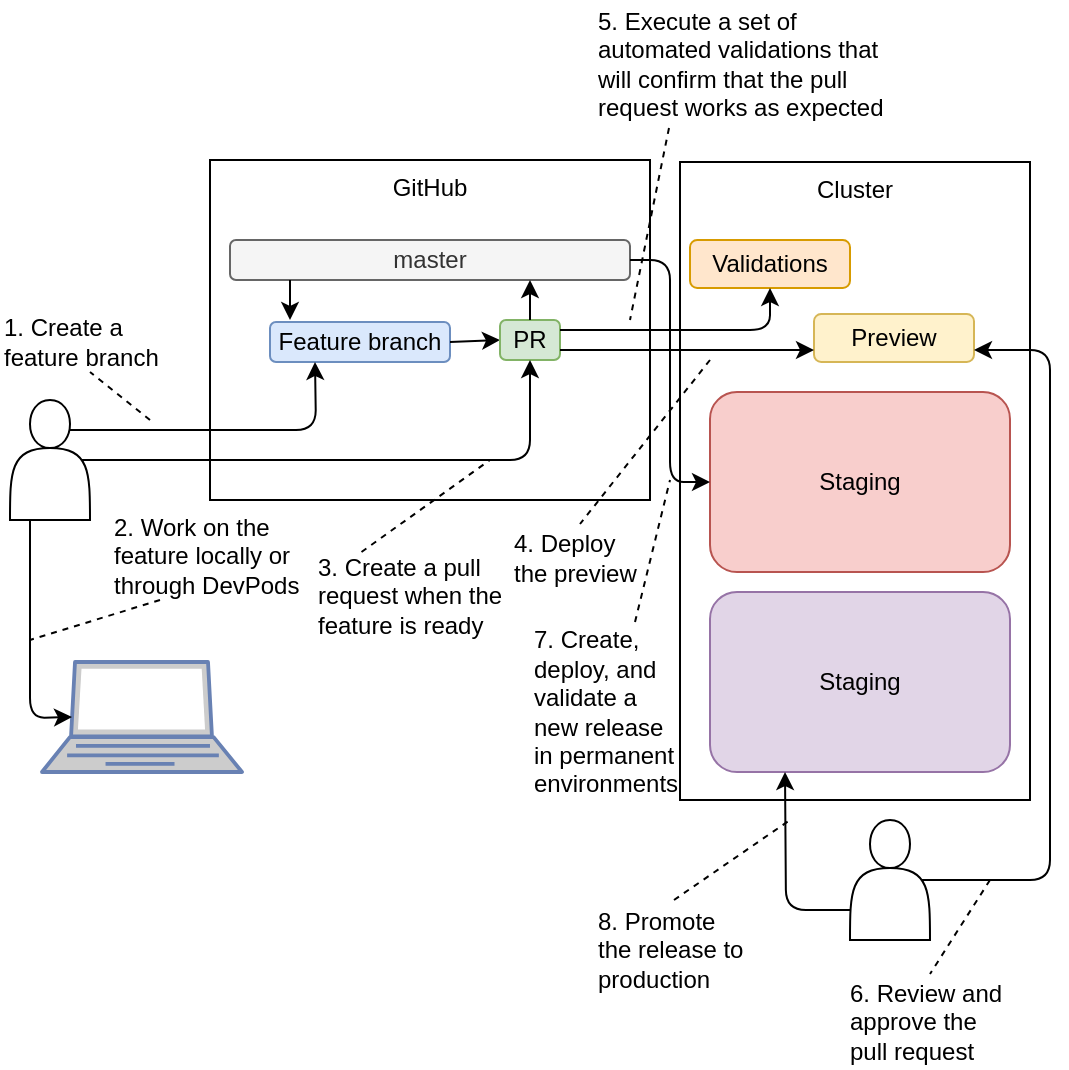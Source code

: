 <mxfile version="10.5.3" type="device"><diagram id="3FO_e3_z5ApvkgtuVRcH" name="Page-1"><mxGraphModel dx="648" dy="756" grid="1" gridSize="10" guides="1" tooltips="1" connect="1" arrows="1" fold="1" page="1" pageScale="1" pageWidth="850" pageHeight="1100" math="0" shadow="0"><root><mxCell id="0"/><mxCell id="1" parent="0"/><mxCell id="Cz4VcOnjfmEvfkUquG78-37" value="Cluster" style="rounded=0;whiteSpace=wrap;html=1;align=center;verticalAlign=top;" vertex="1" parent="1"><mxGeometry x="485" y="91" width="175" height="319" as="geometry"/></mxCell><mxCell id="Cz4VcOnjfmEvfkUquG78-2" value="GitHub" style="rounded=0;whiteSpace=wrap;html=1;verticalAlign=top;" vertex="1" parent="1"><mxGeometry x="250" y="90" width="220" height="170" as="geometry"/></mxCell><mxCell id="Cz4VcOnjfmEvfkUquG78-3" value="master" style="rounded=1;whiteSpace=wrap;html=1;fillColor=#f5f5f5;strokeColor=#666666;fontColor=#333333;" vertex="1" parent="1"><mxGeometry x="260" y="130" width="200" height="20" as="geometry"/></mxCell><mxCell id="Cz4VcOnjfmEvfkUquG78-4" value="Feature branch" style="rounded=1;whiteSpace=wrap;html=1;fillColor=#dae8fc;strokeColor=#6c8ebf;" vertex="1" parent="1"><mxGeometry x="280" y="171" width="90" height="20" as="geometry"/></mxCell><mxCell id="Cz4VcOnjfmEvfkUquG78-5" value="" style="endArrow=classic;html=1;exitX=0.15;exitY=1;exitDx=0;exitDy=0;exitPerimeter=0;" edge="1" parent="1" source="Cz4VcOnjfmEvfkUquG78-3"><mxGeometry width="50" height="50" relative="1" as="geometry"><mxPoint x="240" y="390" as="sourcePoint"/><mxPoint x="290" y="170" as="targetPoint"/></mxGeometry></mxCell><mxCell id="Cz4VcOnjfmEvfkUquG78-6" value="" style="endArrow=classic;html=1;exitX=0.75;exitY=0.25;exitDx=0;exitDy=0;exitPerimeter=0;entryX=0.25;entryY=1;entryDx=0;entryDy=0;" edge="1" parent="1" source="Cz4VcOnjfmEvfkUquG78-20" target="Cz4VcOnjfmEvfkUquG78-4"><mxGeometry width="50" height="50" relative="1" as="geometry"><mxPoint x="230" y="130" as="sourcePoint"/><mxPoint x="280" y="181" as="targetPoint"/><Array as="points"><mxPoint x="303" y="225"/></Array></mxGeometry></mxCell><mxCell id="Cz4VcOnjfmEvfkUquG78-7" value="&lt;div&gt;1. Create a feature branch&lt;/div&gt;" style="text;html=1;strokeColor=none;fillColor=none;align=left;verticalAlign=middle;whiteSpace=wrap;rounded=0;" vertex="1" parent="1"><mxGeometry x="145" y="166" width="90" height="30" as="geometry"/></mxCell><mxCell id="Cz4VcOnjfmEvfkUquG78-8" value="" style="endArrow=none;dashed=1;html=1;entryX=0.5;entryY=1;entryDx=0;entryDy=0;" edge="1" parent="1" target="Cz4VcOnjfmEvfkUquG78-7"><mxGeometry width="50" height="50" relative="1" as="geometry"><mxPoint x="220" y="220" as="sourcePoint"/><mxPoint x="270" y="340" as="targetPoint"/></mxGeometry></mxCell><mxCell id="Cz4VcOnjfmEvfkUquG78-9" value="" style="fontColor=#0066CC;verticalAlign=top;verticalLabelPosition=bottom;labelPosition=center;align=center;html=1;outlineConnect=0;fillColor=#CCCCCC;strokeColor=#6881B3;gradientColor=none;gradientDirection=north;strokeWidth=2;shape=mxgraph.networks.laptop;" vertex="1" parent="1"><mxGeometry x="166" y="341" width="100" height="55" as="geometry"/></mxCell><mxCell id="Cz4VcOnjfmEvfkUquG78-10" value="" style="endArrow=classic;html=1;entryX=0.15;entryY=0.5;entryDx=0;entryDy=0;entryPerimeter=0;exitX=0.25;exitY=1;exitDx=0;exitDy=0;" edge="1" parent="1" source="Cz4VcOnjfmEvfkUquG78-20" target="Cz4VcOnjfmEvfkUquG78-9"><mxGeometry width="50" height="50" relative="1" as="geometry"><mxPoint x="180" y="310" as="sourcePoint"/><mxPoint x="320" y="450" as="targetPoint"/><Array as="points"><mxPoint x="160" y="369"/></Array></mxGeometry></mxCell><mxCell id="Cz4VcOnjfmEvfkUquG78-11" value="&lt;div&gt;2.&amp;nbsp;&lt;span&gt;Work on the feature locally or through DevPods&lt;/span&gt;&lt;/div&gt;" style="text;html=1;strokeColor=none;fillColor=none;align=left;verticalAlign=middle;whiteSpace=wrap;rounded=0;" vertex="1" parent="1"><mxGeometry x="200" y="266" width="100" height="44" as="geometry"/></mxCell><mxCell id="Cz4VcOnjfmEvfkUquG78-12" value="" style="endArrow=none;dashed=1;html=1;exitX=0.25;exitY=1;exitDx=0;exitDy=0;" edge="1" parent="1" source="Cz4VcOnjfmEvfkUquG78-11"><mxGeometry width="50" height="50" relative="1" as="geometry"><mxPoint x="190" y="510" as="sourcePoint"/><mxPoint x="160" y="330" as="targetPoint"/></mxGeometry></mxCell><mxCell id="Cz4VcOnjfmEvfkUquG78-13" value="" style="endArrow=classic;html=1;exitX=1;exitY=0.5;exitDx=0;exitDy=0;entryX=0;entryY=0.5;entryDx=0;entryDy=0;" edge="1" parent="1" source="Cz4VcOnjfmEvfkUquG78-4" target="Cz4VcOnjfmEvfkUquG78-14"><mxGeometry width="50" height="50" relative="1" as="geometry"><mxPoint x="450" y="430" as="sourcePoint"/><mxPoint x="440" y="410" as="targetPoint"/></mxGeometry></mxCell><mxCell id="Cz4VcOnjfmEvfkUquG78-14" value="PR" style="rounded=1;whiteSpace=wrap;html=1;align=center;fillColor=#d5e8d4;strokeColor=#82b366;" vertex="1" parent="1"><mxGeometry x="395" y="170" width="30" height="20" as="geometry"/></mxCell><mxCell id="Cz4VcOnjfmEvfkUquG78-15" value="&lt;div&gt;3. Create a pull request when the feature is ready&lt;/div&gt;" style="text;html=1;strokeColor=none;fillColor=none;align=left;verticalAlign=middle;whiteSpace=wrap;rounded=0;" vertex="1" parent="1"><mxGeometry x="302" y="286" width="95" height="44" as="geometry"/></mxCell><mxCell id="Cz4VcOnjfmEvfkUquG78-17" value="" style="endArrow=classic;html=1;entryX=0.5;entryY=1;entryDx=0;entryDy=0;exitX=0.9;exitY=0.5;exitDx=0;exitDy=0;exitPerimeter=0;" edge="1" parent="1" source="Cz4VcOnjfmEvfkUquG78-20" target="Cz4VcOnjfmEvfkUquG78-14"><mxGeometry width="50" height="50" relative="1" as="geometry"><mxPoint x="190" y="247" as="sourcePoint"/><mxPoint x="290" y="490" as="targetPoint"/><Array as="points"><mxPoint x="410" y="240"/></Array></mxGeometry></mxCell><mxCell id="Cz4VcOnjfmEvfkUquG78-19" value="" style="endArrow=none;dashed=1;html=1;exitX=0.25;exitY=0;exitDx=0;exitDy=0;" edge="1" parent="1" source="Cz4VcOnjfmEvfkUquG78-15"><mxGeometry width="50" height="50" relative="1" as="geometry"><mxPoint x="450" y="390" as="sourcePoint"/><mxPoint x="390" y="240" as="targetPoint"/></mxGeometry></mxCell><mxCell id="Cz4VcOnjfmEvfkUquG78-20" value="" style="shape=actor;whiteSpace=wrap;html=1;align=center;" vertex="1" parent="1"><mxGeometry x="150" y="210" width="40" height="60" as="geometry"/></mxCell><mxCell id="Cz4VcOnjfmEvfkUquG78-23" value="Validations" style="rounded=1;whiteSpace=wrap;html=1;align=center;fillColor=#ffe6cc;strokeColor=#d79b00;" vertex="1" parent="1"><mxGeometry x="490" y="130" width="80" height="24" as="geometry"/></mxCell><mxCell id="Cz4VcOnjfmEvfkUquG78-24" value="" style="endArrow=classic;html=1;exitX=1;exitY=0.25;exitDx=0;exitDy=0;entryX=0.5;entryY=1;entryDx=0;entryDy=0;" edge="1" parent="1" source="Cz4VcOnjfmEvfkUquG78-14" target="Cz4VcOnjfmEvfkUquG78-23"><mxGeometry width="50" height="50" relative="1" as="geometry"><mxPoint x="340" y="440" as="sourcePoint"/><mxPoint x="390" y="390" as="targetPoint"/><Array as="points"><mxPoint x="530" y="175"/></Array></mxGeometry></mxCell><mxCell id="Cz4VcOnjfmEvfkUquG78-25" value="&lt;div&gt;5. Execute a set of automated validations that will confirm that the pull request works as expected&lt;/div&gt;" style="text;html=1;strokeColor=none;fillColor=none;align=left;verticalAlign=middle;whiteSpace=wrap;rounded=0;" vertex="1" parent="1"><mxGeometry x="442" y="10" width="150" height="64" as="geometry"/></mxCell><mxCell id="Cz4VcOnjfmEvfkUquG78-26" value="" style="endArrow=none;dashed=1;html=1;exitX=0.25;exitY=1;exitDx=0;exitDy=0;" edge="1" parent="1" source="Cz4VcOnjfmEvfkUquG78-25"><mxGeometry width="50" height="50" relative="1" as="geometry"><mxPoint x="540" y="460" as="sourcePoint"/><mxPoint x="460" y="170" as="targetPoint"/></mxGeometry></mxCell><mxCell id="Cz4VcOnjfmEvfkUquG78-27" value="" style="shape=actor;whiteSpace=wrap;html=1;align=center;" vertex="1" parent="1"><mxGeometry x="570" y="420" width="40" height="60" as="geometry"/></mxCell><mxCell id="Cz4VcOnjfmEvfkUquG78-28" value="Preview" style="rounded=1;whiteSpace=wrap;html=1;align=center;fillColor=#fff2cc;strokeColor=#d6b656;" vertex="1" parent="1"><mxGeometry x="552" y="167" width="80" height="24" as="geometry"/></mxCell><mxCell id="Cz4VcOnjfmEvfkUquG78-29" value="" style="endArrow=classic;html=1;exitX=1;exitY=0.75;exitDx=0;exitDy=0;entryX=0;entryY=0.75;entryDx=0;entryDy=0;" edge="1" parent="1" source="Cz4VcOnjfmEvfkUquG78-14" target="Cz4VcOnjfmEvfkUquG78-28"><mxGeometry width="50" height="50" relative="1" as="geometry"><mxPoint x="290" y="480" as="sourcePoint"/><mxPoint x="340" y="430" as="targetPoint"/><Array as="points"/></mxGeometry></mxCell><mxCell id="Cz4VcOnjfmEvfkUquG78-30" value="&lt;div&gt;4. Deploy the preview&lt;/div&gt;" style="text;html=1;strokeColor=none;fillColor=none;align=left;verticalAlign=middle;whiteSpace=wrap;rounded=0;" vertex="1" parent="1"><mxGeometry x="400" y="272" width="70" height="34" as="geometry"/></mxCell><mxCell id="Cz4VcOnjfmEvfkUquG78-31" value="" style="endArrow=none;dashed=1;html=1;entryX=0.5;entryY=0;entryDx=0;entryDy=0;" edge="1" parent="1" target="Cz4VcOnjfmEvfkUquG78-30"><mxGeometry width="50" height="50" relative="1" as="geometry"><mxPoint x="500" y="190" as="sourcePoint"/><mxPoint x="500" y="340" as="targetPoint"/></mxGeometry></mxCell><mxCell id="Cz4VcOnjfmEvfkUquG78-32" value="&lt;div&gt;6. Review and approve the pull request&lt;/div&gt;" style="text;html=1;strokeColor=none;fillColor=none;align=left;verticalAlign=middle;whiteSpace=wrap;rounded=0;" vertex="1" parent="1"><mxGeometry x="567.5" y="497" width="85" height="47" as="geometry"/></mxCell><mxCell id="Cz4VcOnjfmEvfkUquG78-33" value="" style="endArrow=classic;html=1;exitX=0.9;exitY=0.5;exitDx=0;exitDy=0;entryX=1;entryY=0.75;entryDx=0;entryDy=0;exitPerimeter=0;" edge="1" parent="1" source="Cz4VcOnjfmEvfkUquG78-27" target="Cz4VcOnjfmEvfkUquG78-28"><mxGeometry width="50" height="50" relative="1" as="geometry"><mxPoint x="500" y="400" as="sourcePoint"/><mxPoint x="550" y="350" as="targetPoint"/><Array as="points"><mxPoint x="670" y="450"/><mxPoint x="670" y="185"/></Array></mxGeometry></mxCell><mxCell id="Cz4VcOnjfmEvfkUquG78-34" value="" style="endArrow=none;dashed=1;html=1;entryX=0.5;entryY=0;entryDx=0;entryDy=0;" edge="1" parent="1" target="Cz4VcOnjfmEvfkUquG78-32"><mxGeometry width="50" height="50" relative="1" as="geometry"><mxPoint x="640" y="450" as="sourcePoint"/><mxPoint x="455" y="282" as="targetPoint"/></mxGeometry></mxCell><mxCell id="Cz4VcOnjfmEvfkUquG78-35" value="" style="endArrow=classic;html=1;exitX=0.5;exitY=0;exitDx=0;exitDy=0;entryX=0.75;entryY=1;entryDx=0;entryDy=0;" edge="1" parent="1" source="Cz4VcOnjfmEvfkUquG78-14" target="Cz4VcOnjfmEvfkUquG78-3"><mxGeometry width="50" height="50" relative="1" as="geometry"><mxPoint x="440" y="430" as="sourcePoint"/><mxPoint x="490" y="380" as="targetPoint"/></mxGeometry></mxCell><mxCell id="Cz4VcOnjfmEvfkUquG78-36" value="Staging" style="rounded=1;whiteSpace=wrap;html=1;align=center;fillColor=#f8cecc;strokeColor=#b85450;" vertex="1" parent="1"><mxGeometry x="500" y="206" width="150" height="90" as="geometry"/></mxCell><mxCell id="Cz4VcOnjfmEvfkUquG78-38" value="" style="endArrow=classic;html=1;exitX=1;exitY=0.5;exitDx=0;exitDy=0;entryX=0;entryY=0.5;entryDx=0;entryDy=0;" edge="1" parent="1" source="Cz4VcOnjfmEvfkUquG78-3" target="Cz4VcOnjfmEvfkUquG78-36"><mxGeometry width="50" height="50" relative="1" as="geometry"><mxPoint x="360" y="480" as="sourcePoint"/><mxPoint x="410" y="430" as="targetPoint"/><Array as="points"><mxPoint x="480" y="140"/><mxPoint x="480" y="251"/></Array></mxGeometry></mxCell><mxCell id="Cz4VcOnjfmEvfkUquG78-39" value="&lt;div&gt;7.&amp;nbsp;&lt;span&gt;Create, deploy, and validate a new release in permanent environments&lt;/span&gt;&lt;/div&gt;" style="text;html=1;strokeColor=none;fillColor=none;align=left;verticalAlign=middle;whiteSpace=wrap;rounded=0;" vertex="1" parent="1"><mxGeometry x="410" y="321" width="70" height="89" as="geometry"/></mxCell><mxCell id="Cz4VcOnjfmEvfkUquG78-40" value="" style="endArrow=none;dashed=1;html=1;exitX=0.75;exitY=0;exitDx=0;exitDy=0;" edge="1" parent="1" source="Cz4VcOnjfmEvfkUquG78-39"><mxGeometry width="50" height="50" relative="1" as="geometry"><mxPoint x="390" y="490" as="sourcePoint"/><mxPoint x="480" y="250" as="targetPoint"/></mxGeometry></mxCell><mxCell id="Cz4VcOnjfmEvfkUquG78-41" value="&lt;div&gt;&lt;span&gt;8.&lt;/span&gt; Promote the release to production&lt;/div&gt;" style="text;html=1;strokeColor=none;fillColor=none;align=left;verticalAlign=middle;whiteSpace=wrap;rounded=0;" vertex="1" parent="1"><mxGeometry x="442" y="460" width="80" height="50" as="geometry"/></mxCell><mxCell id="Cz4VcOnjfmEvfkUquG78-42" value="Staging" style="rounded=1;whiteSpace=wrap;html=1;align=center;fillColor=#e1d5e7;strokeColor=#9673a6;" vertex="1" parent="1"><mxGeometry x="500" y="306" width="150" height="90" as="geometry"/></mxCell><mxCell id="Cz4VcOnjfmEvfkUquG78-43" value="" style="endArrow=classic;html=1;exitX=0;exitY=0.75;exitDx=0;exitDy=0;entryX=0.25;entryY=1;entryDx=0;entryDy=0;" edge="1" parent="1" source="Cz4VcOnjfmEvfkUquG78-27" target="Cz4VcOnjfmEvfkUquG78-42"><mxGeometry width="50" height="50" relative="1" as="geometry"><mxPoint x="480" y="550" as="sourcePoint"/><mxPoint x="530" y="500" as="targetPoint"/><Array as="points"><mxPoint x="538" y="465"/></Array></mxGeometry></mxCell><mxCell id="Cz4VcOnjfmEvfkUquG78-44" value="" style="endArrow=none;dashed=1;html=1;exitX=0.5;exitY=0;exitDx=0;exitDy=0;" edge="1" parent="1" source="Cz4VcOnjfmEvfkUquG78-41"><mxGeometry width="50" height="50" relative="1" as="geometry"><mxPoint x="270" y="530" as="sourcePoint"/><mxPoint x="540" y="420" as="targetPoint"/></mxGeometry></mxCell></root></mxGraphModel></diagram></mxfile>